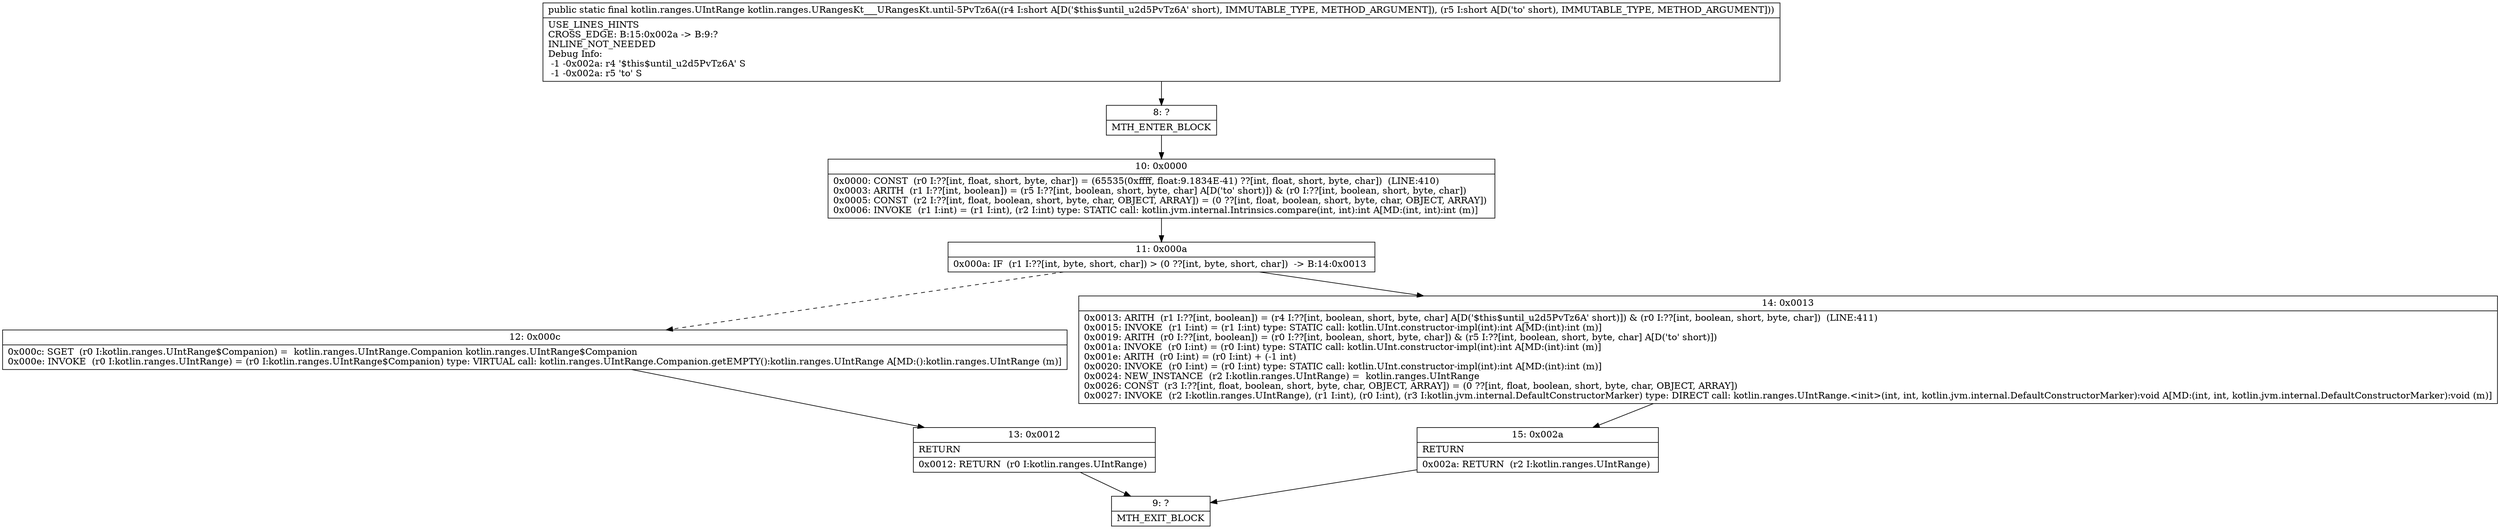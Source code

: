 digraph "CFG forkotlin.ranges.URangesKt___URangesKt.until\-5PvTz6A(SS)Lkotlin\/ranges\/UIntRange;" {
Node_8 [shape=record,label="{8\:\ ?|MTH_ENTER_BLOCK\l}"];
Node_10 [shape=record,label="{10\:\ 0x0000|0x0000: CONST  (r0 I:??[int, float, short, byte, char]) = (65535(0xffff, float:9.1834E\-41) ??[int, float, short, byte, char])  (LINE:410)\l0x0003: ARITH  (r1 I:??[int, boolean]) = (r5 I:??[int, boolean, short, byte, char] A[D('to' short)]) & (r0 I:??[int, boolean, short, byte, char]) \l0x0005: CONST  (r2 I:??[int, float, boolean, short, byte, char, OBJECT, ARRAY]) = (0 ??[int, float, boolean, short, byte, char, OBJECT, ARRAY]) \l0x0006: INVOKE  (r1 I:int) = (r1 I:int), (r2 I:int) type: STATIC call: kotlin.jvm.internal.Intrinsics.compare(int, int):int A[MD:(int, int):int (m)]\l}"];
Node_11 [shape=record,label="{11\:\ 0x000a|0x000a: IF  (r1 I:??[int, byte, short, char]) \> (0 ??[int, byte, short, char])  \-\> B:14:0x0013 \l}"];
Node_12 [shape=record,label="{12\:\ 0x000c|0x000c: SGET  (r0 I:kotlin.ranges.UIntRange$Companion) =  kotlin.ranges.UIntRange.Companion kotlin.ranges.UIntRange$Companion \l0x000e: INVOKE  (r0 I:kotlin.ranges.UIntRange) = (r0 I:kotlin.ranges.UIntRange$Companion) type: VIRTUAL call: kotlin.ranges.UIntRange.Companion.getEMPTY():kotlin.ranges.UIntRange A[MD:():kotlin.ranges.UIntRange (m)]\l}"];
Node_13 [shape=record,label="{13\:\ 0x0012|RETURN\l|0x0012: RETURN  (r0 I:kotlin.ranges.UIntRange) \l}"];
Node_9 [shape=record,label="{9\:\ ?|MTH_EXIT_BLOCK\l}"];
Node_14 [shape=record,label="{14\:\ 0x0013|0x0013: ARITH  (r1 I:??[int, boolean]) = (r4 I:??[int, boolean, short, byte, char] A[D('$this$until_u2d5PvTz6A' short)]) & (r0 I:??[int, boolean, short, byte, char])  (LINE:411)\l0x0015: INVOKE  (r1 I:int) = (r1 I:int) type: STATIC call: kotlin.UInt.constructor\-impl(int):int A[MD:(int):int (m)]\l0x0019: ARITH  (r0 I:??[int, boolean]) = (r0 I:??[int, boolean, short, byte, char]) & (r5 I:??[int, boolean, short, byte, char] A[D('to' short)]) \l0x001a: INVOKE  (r0 I:int) = (r0 I:int) type: STATIC call: kotlin.UInt.constructor\-impl(int):int A[MD:(int):int (m)]\l0x001e: ARITH  (r0 I:int) = (r0 I:int) + (\-1 int) \l0x0020: INVOKE  (r0 I:int) = (r0 I:int) type: STATIC call: kotlin.UInt.constructor\-impl(int):int A[MD:(int):int (m)]\l0x0024: NEW_INSTANCE  (r2 I:kotlin.ranges.UIntRange) =  kotlin.ranges.UIntRange \l0x0026: CONST  (r3 I:??[int, float, boolean, short, byte, char, OBJECT, ARRAY]) = (0 ??[int, float, boolean, short, byte, char, OBJECT, ARRAY]) \l0x0027: INVOKE  (r2 I:kotlin.ranges.UIntRange), (r1 I:int), (r0 I:int), (r3 I:kotlin.jvm.internal.DefaultConstructorMarker) type: DIRECT call: kotlin.ranges.UIntRange.\<init\>(int, int, kotlin.jvm.internal.DefaultConstructorMarker):void A[MD:(int, int, kotlin.jvm.internal.DefaultConstructorMarker):void (m)]\l}"];
Node_15 [shape=record,label="{15\:\ 0x002a|RETURN\l|0x002a: RETURN  (r2 I:kotlin.ranges.UIntRange) \l}"];
MethodNode[shape=record,label="{public static final kotlin.ranges.UIntRange kotlin.ranges.URangesKt___URangesKt.until\-5PvTz6A((r4 I:short A[D('$this$until_u2d5PvTz6A' short), IMMUTABLE_TYPE, METHOD_ARGUMENT]), (r5 I:short A[D('to' short), IMMUTABLE_TYPE, METHOD_ARGUMENT]))  | USE_LINES_HINTS\lCROSS_EDGE: B:15:0x002a \-\> B:9:?\lINLINE_NOT_NEEDED\lDebug Info:\l  \-1 \-0x002a: r4 '$this$until_u2d5PvTz6A' S\l  \-1 \-0x002a: r5 'to' S\l}"];
MethodNode -> Node_8;Node_8 -> Node_10;
Node_10 -> Node_11;
Node_11 -> Node_12[style=dashed];
Node_11 -> Node_14;
Node_12 -> Node_13;
Node_13 -> Node_9;
Node_14 -> Node_15;
Node_15 -> Node_9;
}

